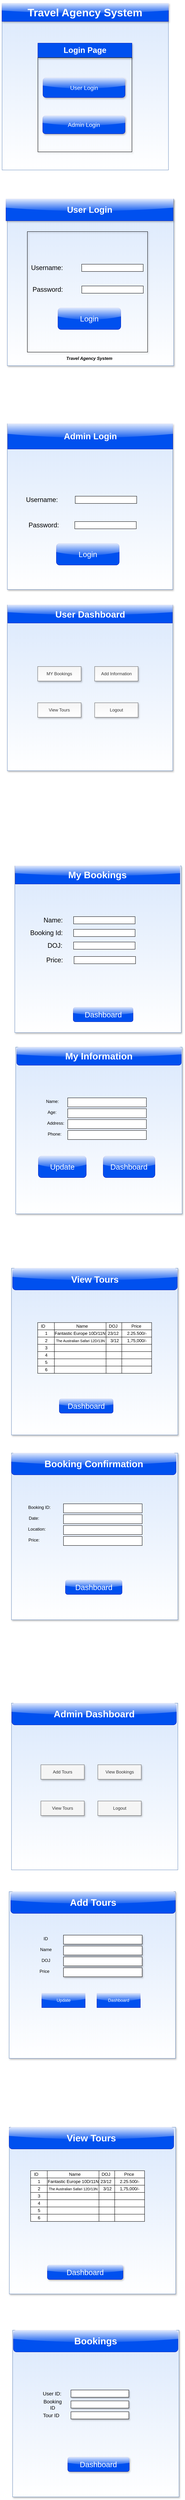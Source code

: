<mxfile version="13.7.9" type="device"><diagram id="83anAcAooPk_Enftlf9-" name="Page-1"><mxGraphModel dx="2703" dy="4184" grid="1" gridSize="10" guides="1" tooltips="1" connect="1" arrows="1" fold="1" page="1" pageScale="1" pageWidth="827" pageHeight="1169" math="0" shadow="0"><root><mxCell id="0"/><mxCell id="1" parent="0"/><mxCell id="VLQWrOCjuKQs-lpXMzXX-151" value="" style="whiteSpace=wrap;html=1;aspect=fixed;rounded=0;shadow=1;glass=0;sketch=0;fillColor=#f8cecc;strokeColor=#b85450;" vertex="1" parent="1"><mxGeometry x="244.5" y="-2110" width="262.24" height="262.24" as="geometry"/></mxCell><mxCell id="VLQWrOCjuKQs-lpXMzXX-1" value="" style="whiteSpace=wrap;html=1;aspect=fixed;shadow=0;sketch=0;fillColor=#dae8fc;strokeColor=#6c8ebf;gradientColor=#ffffff;" vertex="1" parent="1"><mxGeometry x="146.74" y="-2260" width="460" height="460" as="geometry"/></mxCell><mxCell id="VLQWrOCjuKQs-lpXMzXX-2" value="&lt;font size=&quot;1&quot;&gt;&lt;b style=&quot;font-size: 22px&quot;&gt;Login Page&lt;/b&gt;&lt;/font&gt;" style="text;html=1;align=center;verticalAlign=middle;whiteSpace=wrap;rounded=0;fillColor=#0050ef;strokeColor=#001DBC;fontColor=#ffffff;glass=0;shadow=1;" vertex="1" parent="1"><mxGeometry x="245.74" y="-2150" width="260" height="40" as="geometry"/></mxCell><mxCell id="VLQWrOCjuKQs-lpXMzXX-3" value="&lt;font style=&quot;font-size: 16px&quot;&gt;User Login&lt;/font&gt;" style="rounded=1;whiteSpace=wrap;html=1;perimeterSpacing=1;glass=1;shadow=1;fillColor=#0050ef;strokeColor=#001DBC;fontColor=#ffffff;" vertex="1" parent="1"><mxGeometry x="259.87" y="-2055" width="226.87" height="55" as="geometry"/></mxCell><mxCell id="VLQWrOCjuKQs-lpXMzXX-4" value="&lt;font style=&quot;font-size: 16px&quot;&gt;Admin Login&lt;/font&gt;" style="rounded=1;whiteSpace=wrap;html=1;glass=1;shadow=1;fillColor=#0050ef;strokeColor=#001DBC;fontColor=#ffffff;" vertex="1" parent="1"><mxGeometry x="259.24" y="-1950" width="227.5" height="50" as="geometry"/></mxCell><mxCell id="VLQWrOCjuKQs-lpXMzXX-5" value="" style="whiteSpace=wrap;html=1;aspect=fixed;fillColor=#dae8fc;strokeColor=#6c8ebf;gradientColor=#ffffff;shadow=1;glass=0;" vertex="1" parent="1"><mxGeometry x="161.25" y="-1720" width="460" height="460" as="geometry"/></mxCell><mxCell id="VLQWrOCjuKQs-lpXMzXX-6" value="&lt;font size=&quot;1&quot;&gt;&lt;b style=&quot;font-size: 24px&quot;&gt;User Login&lt;/b&gt;&lt;/font&gt;" style="text;html=1;align=center;verticalAlign=middle;whiteSpace=wrap;rounded=0;fillColor=#0050ef;strokeColor=#001DBC;fontColor=#ffffff;glass=1;shadow=1;" vertex="1" parent="1"><mxGeometry x="157.5" y="-1720" width="461.87" height="60" as="geometry"/></mxCell><mxCell id="VLQWrOCjuKQs-lpXMzXX-7" value="&lt;font style=&quot;font-size: 18px&quot;&gt;Username:&lt;/font&gt;" style="text;html=1;strokeColor=none;fillColor=none;align=center;verticalAlign=middle;whiteSpace=wrap;rounded=0;" vertex="1" parent="1"><mxGeometry x="250.62" y="-1540" width="40" height="20" as="geometry"/></mxCell><mxCell id="VLQWrOCjuKQs-lpXMzXX-8" value="&lt;font style=&quot;font-size: 18px&quot;&gt;Password:&lt;/font&gt;" style="text;html=1;strokeColor=none;fillColor=none;align=center;verticalAlign=middle;whiteSpace=wrap;rounded=0;" vertex="1" parent="1"><mxGeometry x="253.12" y="-1480" width="40" height="20" as="geometry"/></mxCell><mxCell id="VLQWrOCjuKQs-lpXMzXX-9" value="" style="rounded=0;whiteSpace=wrap;html=1;" vertex="1" parent="1"><mxGeometry x="367.13" y="-1480" width="170" height="20" as="geometry"/></mxCell><mxCell id="VLQWrOCjuKQs-lpXMzXX-10" value="&lt;h1&gt;&lt;span style=&quot;font-style: normal&quot;&gt;&lt;font style=&quot;font-size: 30px&quot;&gt;Travel Agency System&lt;/font&gt;&lt;/span&gt;&lt;/h1&gt;" style="text;html=1;align=center;verticalAlign=middle;whiteSpace=wrap;rounded=0;fontStyle=3;fillColor=#0050ef;strokeColor=#001DBC;shadow=1;glass=1;fontColor=#ffffff;" vertex="1" parent="1"><mxGeometry x="146.37" y="-2260" width="460.37" height="50" as="geometry"/></mxCell><mxCell id="VLQWrOCjuKQs-lpXMzXX-11" value="Travel Agency System" style="text;html=1;align=center;verticalAlign=middle;whiteSpace=wrap;rounded=0;fontStyle=3" vertex="1" parent="1"><mxGeometry x="258.12" y="-1290" width="260" height="20" as="geometry"/></mxCell><mxCell id="VLQWrOCjuKQs-lpXMzXX-12" value="&lt;span style=&quot;color: rgba(0 , 0 , 0 , 0) ; font-family: monospace ; font-size: 0px&quot;&gt;%3CmxGraphModel%3E%3Croot%3E%3CmxCell%20id%3D%220%22%2F%3E%3CmxCell%20id%3D%221%22%20parent%3D%220%22%2F%3E%3CmxCell%20id%3D%222%22%20value%3D%22%26lt%3Bh1%26gt%3B%26lt%3Bspan%20style%3D%26quot%3Bfont-style%3A%20normal%26quot%3B%26gt%3B%26lt%3Bfont%20style%3D%26quot%3Bfont-size%3A%2030px%26quot%3B%26gt%3BTravel%20Agency%20System%26lt%3B%2Ffont%26gt%3B%26lt%3B%2Fspan%26gt%3B%26lt%3B%2Fh1%26gt%3B%22%20style%3D%22text%3Bhtml%3D1%3Balign%3Dcenter%3BverticalAlign%3Dmiddle%3BwhiteSpace%3Dwrap%3Brounded%3D1%3BfontStyle%3D3%3BfillColor%3D%23f8cecc%3BstrokeColor%3D%23b85450%3Bshadow%3D1%3Bglass%3D1%3B%22%20vertex%3D%221%22%20parent%3D%221%22%3E%3CmxGeometry%20x%3D%22176.25%22%20y%3D%22-350%22%20width%3D%22440%22%20height%3D%2250%22%20as%3D%22geometry%22%2F%3E%3C%2FmxCell%3E%3C%2Froot%3E%3C%2FmxGraphModel%3E&lt;/span&gt;&lt;span style=&quot;color: rgba(0 , 0 , 0 , 0) ; font-family: monospace ; font-size: 0px&quot;&gt;%3CmxGraphModel%3E%3Croot%3E%3CmxCell%20id%3D%220%22%2F%3E%3CmxCell%20id%3D%221%22%20parent%3D%220%22%2F%3E%3CmxCell%20id%3D%222%22%20value%3D%22%26lt%3Bh1%26gt%3B%26lt%3Bspan%20style%3D%26quot%3Bfont-style%3A%20normal%26quot%3B%26gt%3B%26lt%3Bfont%20style%3D%26quot%3Bfont-size%3A%2030px%26quot%3B%26gt%3BTravel%20Agency%20System%26lt%3B%2Ffont%26gt%3B%26lt%3B%2Fspan%26gt%3B%26lt%3B%2Fh1%26gt%3B%22%20style%3D%22text%3Bhtml%3D1%3Balign%3Dcenter%3BverticalAlign%3Dmiddle%3BwhiteSpace%3Dwrap%3Brounded%3D1%3BfontStyle%3D3%3BfillColor%3D%23f8cecc%3BstrokeColor%3D%23b85450%3Bshadow%3D1%3Bglass%3D1%3B%22%20vertex%3D%221%22%20parent%3D%221%22%3E%3CmxGeometry%20x%3D%22176.25%22%20y%3D%22-350%22%20width%3D%22440%22%20height%3D%2250%22%20as%3D%22geometry%22%2F%3E%3C%2FmxCell%3E%3C%2Froot%3E%3C%2FmxGraphModel%3E&lt;/span&gt;" style="whiteSpace=wrap;html=1;aspect=fixed;fillColor=#dae8fc;strokeColor=#6c8ebf;fontStyle=0;gradientColor=#ffffff;shadow=1;" vertex="1" parent="1"><mxGeometry x="161.25" y="-1100" width="457.5" height="457.5" as="geometry"/></mxCell><mxCell id="VLQWrOCjuKQs-lpXMzXX-13" value="&lt;font size=&quot;1&quot;&gt;&lt;b style=&quot;font-size: 24px&quot;&gt;Admin Login&lt;/b&gt;&lt;/font&gt;" style="text;html=1;align=center;verticalAlign=middle;whiteSpace=wrap;rounded=0;fillColor=#0050ef;strokeColor=#001DBC;fontColor=#ffffff;shadow=0;glass=1;" vertex="1" parent="1"><mxGeometry x="162.5" y="-1100" width="456.25" height="70" as="geometry"/></mxCell><mxCell id="VLQWrOCjuKQs-lpXMzXX-14" value="&lt;font style=&quot;font-size: 18px&quot;&gt;Username:&lt;/font&gt;" style="text;html=1;strokeColor=none;fillColor=none;align=center;verticalAlign=middle;whiteSpace=wrap;rounded=0;" vertex="1" parent="1"><mxGeometry x="236.5" y="-900" width="40" height="20" as="geometry"/></mxCell><mxCell id="VLQWrOCjuKQs-lpXMzXX-15" value="" style="rounded=0;whiteSpace=wrap;html=1;" vertex="1" parent="1"><mxGeometry x="349" y="-900" width="170" height="20" as="geometry"/></mxCell><mxCell id="VLQWrOCjuKQs-lpXMzXX-16" value="&lt;font style=&quot;font-size: 18px&quot;&gt;Password:&lt;/font&gt;" style="text;html=1;strokeColor=none;fillColor=none;align=center;verticalAlign=middle;whiteSpace=wrap;rounded=0;" vertex="1" parent="1"><mxGeometry x="241.5" y="-830" width="40" height="20" as="geometry"/></mxCell><mxCell id="VLQWrOCjuKQs-lpXMzXX-17" value="" style="rounded=0;whiteSpace=wrap;html=1;" vertex="1" parent="1"><mxGeometry x="347.75" y="-830" width="170" height="20" as="geometry"/></mxCell><mxCell id="VLQWrOCjuKQs-lpXMzXX-18" value="" style="whiteSpace=wrap;html=1;aspect=fixed;fillColor=#dae8fc;strokeColor=#6c8ebf;gradientColor=#ffffff;shadow=1;" vertex="1" parent="1"><mxGeometry x="161.25" y="-600" width="457.5" height="457.5" as="geometry"/></mxCell><mxCell id="VLQWrOCjuKQs-lpXMzXX-19" value="Add Information" style="rounded=0;whiteSpace=wrap;html=1;fillColor=#f5f5f5;strokeColor=#666666;fontColor=#333333;gradientColor=#ffffff;shadow=1;" vertex="1" parent="1"><mxGeometry x="402.75" y="-430" width="120" height="40" as="geometry"/></mxCell><mxCell id="VLQWrOCjuKQs-lpXMzXX-20" value="MY Bookings" style="rounded=0;whiteSpace=wrap;html=1;fillColor=#f5f5f5;strokeColor=#666666;fontColor=#333333;gradientColor=#ffffff;shadow=1;" vertex="1" parent="1"><mxGeometry x="245.25" y="-430" width="120" height="40" as="geometry"/></mxCell><mxCell id="VLQWrOCjuKQs-lpXMzXX-21" value="View Tours" style="rounded=0;whiteSpace=wrap;html=1;fillColor=#f5f5f5;strokeColor=#666666;fontColor=#333333;gradientColor=#ffffff;shadow=1;" vertex="1" parent="1"><mxGeometry x="245.25" y="-330" width="120" height="40" as="geometry"/></mxCell><mxCell id="VLQWrOCjuKQs-lpXMzXX-22" value="Logout" style="rounded=0;whiteSpace=wrap;html=1;fillColor=#f5f5f5;strokeColor=#666666;fontColor=#333333;gradientColor=#ffffff;shadow=1;" vertex="1" parent="1"><mxGeometry x="402.75" y="-330" width="120" height="40" as="geometry"/></mxCell><mxCell id="VLQWrOCjuKQs-lpXMzXX-23" value="" style="whiteSpace=wrap;html=1;aspect=fixed;fillColor=#dae8fc;strokeColor=#6c8ebf;gradientColor=#ffffff;shadow=1;" vertex="1" parent="1"><mxGeometry x="182" y="120" width="460" height="460" as="geometry"/></mxCell><mxCell id="VLQWrOCjuKQs-lpXMzXX-24" value="" style="whiteSpace=wrap;html=1;aspect=fixed;fillColor=#dae8fc;strokeColor=#6c8ebf;gradientColor=#ffffff;shadow=1;" vertex="1" parent="1"><mxGeometry x="184.5" y="620" width="460" height="460" as="geometry"/></mxCell><mxCell id="VLQWrOCjuKQs-lpXMzXX-25" value="Name:" style="text;html=1;strokeColor=none;fillColor=none;align=center;verticalAlign=middle;whiteSpace=wrap;rounded=0;" vertex="1" parent="1"><mxGeometry x="250.75" y="760" width="70" height="20" as="geometry"/></mxCell><mxCell id="VLQWrOCjuKQs-lpXMzXX-26" value="Address:" style="text;html=1;strokeColor=none;fillColor=none;align=center;verticalAlign=middle;whiteSpace=wrap;rounded=0;" vertex="1" parent="1"><mxGeometry x="274.5" y="820" width="40" height="20" as="geometry"/></mxCell><mxCell id="VLQWrOCjuKQs-lpXMzXX-27" value="Age:" style="text;html=1;strokeColor=none;fillColor=none;align=center;verticalAlign=middle;whiteSpace=wrap;rounded=0;" vertex="1" parent="1"><mxGeometry x="264.5" y="790" width="40" height="20" as="geometry"/></mxCell><mxCell id="VLQWrOCjuKQs-lpXMzXX-28" value="Phone:" style="text;html=1;strokeColor=none;fillColor=none;align=center;verticalAlign=middle;whiteSpace=wrap;rounded=0;" vertex="1" parent="1"><mxGeometry x="247" y="850" width="90" height="20" as="geometry"/></mxCell><mxCell id="VLQWrOCjuKQs-lpXMzXX-29" value="" style="whiteSpace=wrap;html=1;aspect=fixed;fillColor=#dae8fc;strokeColor=#6c8ebf;gradientColor=#ffffff;shadow=1;" vertex="1" parent="1"><mxGeometry x="172.76" y="1230" width="460" height="460" as="geometry"/></mxCell><mxCell id="VLQWrOCjuKQs-lpXMzXX-30" value="" style="shape=process;whiteSpace=wrap;html=1;backgroundOutline=1;size=0.194;" vertex="1" parent="1"><mxGeometry x="245.26" y="1380" width="235" height="20" as="geometry"/></mxCell><mxCell id="VLQWrOCjuKQs-lpXMzXX-31" value="ID" style="text;html=1;strokeColor=none;fillColor=none;align=center;verticalAlign=middle;whiteSpace=wrap;rounded=0;" vertex="1" parent="1"><mxGeometry x="240.26" y="1380" width="40" height="20" as="geometry"/></mxCell><mxCell id="VLQWrOCjuKQs-lpXMzXX-32" value="DOJ" style="text;html=1;strokeColor=none;fillColor=none;align=center;verticalAlign=middle;whiteSpace=wrap;rounded=0;" vertex="1" parent="1"><mxGeometry x="419.01" y="1380" width="70" height="20" as="geometry"/></mxCell><mxCell id="VLQWrOCjuKQs-lpXMzXX-33" value="Name" style="text;html=1;strokeColor=none;fillColor=none;align=center;verticalAlign=middle;whiteSpace=wrap;rounded=0;" vertex="1" parent="1"><mxGeometry x="347.76" y="1380" width="40" height="20" as="geometry"/></mxCell><mxCell id="VLQWrOCjuKQs-lpXMzXX-34" value="" style="rounded=0;whiteSpace=wrap;html=1;" vertex="1" parent="1"><mxGeometry x="477.76" y="1380" width="82.5" height="20" as="geometry"/></mxCell><mxCell id="VLQWrOCjuKQs-lpXMzXX-35" value="Price" style="text;html=1;strokeColor=none;fillColor=none;align=center;verticalAlign=middle;whiteSpace=wrap;rounded=0;" vertex="1" parent="1"><mxGeometry x="497.76" y="1380" width="40" height="20" as="geometry"/></mxCell><mxCell id="VLQWrOCjuKQs-lpXMzXX-36" value="" style="shape=process;whiteSpace=wrap;html=1;backgroundOutline=1;size=0.194;" vertex="1" parent="1"><mxGeometry x="245.26" y="1400" width="235" height="20" as="geometry"/></mxCell><mxCell id="VLQWrOCjuKQs-lpXMzXX-37" value="2.25.500/-" style="rounded=0;whiteSpace=wrap;html=1;" vertex="1" parent="1"><mxGeometry x="477.76" y="1400" width="82.5" height="20" as="geometry"/></mxCell><mxCell id="VLQWrOCjuKQs-lpXMzXX-38" value="" style="shape=process;whiteSpace=wrap;html=1;backgroundOutline=1;size=0.194;" vertex="1" parent="1"><mxGeometry x="245.26" y="1420" width="235" height="20" as="geometry"/></mxCell><mxCell id="VLQWrOCjuKQs-lpXMzXX-39" value="" style="shape=process;whiteSpace=wrap;html=1;backgroundOutline=1;size=0.194;" vertex="1" parent="1"><mxGeometry x="245.26" y="1440" width="235" height="20" as="geometry"/></mxCell><mxCell id="VLQWrOCjuKQs-lpXMzXX-40" value="" style="shape=process;whiteSpace=wrap;html=1;backgroundOutline=1;size=0.194;" vertex="1" parent="1"><mxGeometry x="245.26" y="1460" width="235" height="20" as="geometry"/></mxCell><mxCell id="VLQWrOCjuKQs-lpXMzXX-41" value="" style="shape=process;whiteSpace=wrap;html=1;backgroundOutline=1;size=0.194;" vertex="1" parent="1"><mxGeometry x="245.26" y="1480" width="235" height="20" as="geometry"/></mxCell><mxCell id="VLQWrOCjuKQs-lpXMzXX-42" value="" style="shape=process;whiteSpace=wrap;html=1;backgroundOutline=1;size=0.194;" vertex="1" parent="1"><mxGeometry x="245.26" y="1500" width="235" height="20" as="geometry"/></mxCell><mxCell id="VLQWrOCjuKQs-lpXMzXX-43" value="" style="rounded=0;whiteSpace=wrap;html=1;" vertex="1" parent="1"><mxGeometry x="477.76" y="1440" width="82.5" height="20" as="geometry"/></mxCell><mxCell id="VLQWrOCjuKQs-lpXMzXX-44" value="" style="rounded=0;whiteSpace=wrap;html=1;" vertex="1" parent="1"><mxGeometry x="477.76" y="1460" width="82.5" height="20" as="geometry"/></mxCell><mxCell id="VLQWrOCjuKQs-lpXMzXX-45" value="" style="rounded=0;whiteSpace=wrap;html=1;" vertex="1" parent="1"><mxGeometry x="477.76" y="1480" width="82.5" height="20" as="geometry"/></mxCell><mxCell id="VLQWrOCjuKQs-lpXMzXX-46" value="" style="rounded=0;whiteSpace=wrap;html=1;" vertex="1" parent="1"><mxGeometry x="477.76" y="1500" width="82.5" height="20" as="geometry"/></mxCell><mxCell id="VLQWrOCjuKQs-lpXMzXX-47" value="1,75,000/-" style="rounded=0;whiteSpace=wrap;html=1;" vertex="1" parent="1"><mxGeometry x="477.76" y="1420" width="82.5" height="20" as="geometry"/></mxCell><mxCell id="VLQWrOCjuKQs-lpXMzXX-48" value="1" style="text;html=1;strokeColor=none;fillColor=none;align=center;verticalAlign=middle;whiteSpace=wrap;rounded=0;" vertex="1" parent="1"><mxGeometry x="249.01" y="1400" width="40" height="20" as="geometry"/></mxCell><mxCell id="VLQWrOCjuKQs-lpXMzXX-49" value="2" style="text;html=1;strokeColor=none;fillColor=none;align=center;verticalAlign=middle;whiteSpace=wrap;rounded=0;" vertex="1" parent="1"><mxGeometry x="249.01" y="1420" width="40" height="20" as="geometry"/></mxCell><mxCell id="VLQWrOCjuKQs-lpXMzXX-50" value="6" style="text;html=1;strokeColor=none;fillColor=none;align=center;verticalAlign=middle;whiteSpace=wrap;rounded=0;" vertex="1" parent="1"><mxGeometry x="249.01" y="1500" width="40" height="20" as="geometry"/></mxCell><mxCell id="VLQWrOCjuKQs-lpXMzXX-51" value="5" style="text;html=1;strokeColor=none;fillColor=none;align=center;verticalAlign=middle;whiteSpace=wrap;rounded=0;" vertex="1" parent="1"><mxGeometry x="249.01" y="1480" width="40" height="20" as="geometry"/></mxCell><mxCell id="VLQWrOCjuKQs-lpXMzXX-52" value="4" style="text;html=1;strokeColor=none;fillColor=none;align=center;verticalAlign=middle;whiteSpace=wrap;rounded=0;" vertex="1" parent="1"><mxGeometry x="249.01" y="1460" width="40" height="20" as="geometry"/></mxCell><mxCell id="VLQWrOCjuKQs-lpXMzXX-53" value="3" style="text;html=1;strokeColor=none;fillColor=none;align=center;verticalAlign=middle;whiteSpace=wrap;rounded=0;" vertex="1" parent="1"><mxGeometry x="249.01" y="1440" width="40" height="20" as="geometry"/></mxCell><mxCell id="VLQWrOCjuKQs-lpXMzXX-54" value="Fantastic Europe 10D/11N" style="text;html=1;strokeColor=none;fillColor=none;align=center;verticalAlign=middle;whiteSpace=wrap;rounded=0;" vertex="1" parent="1"><mxGeometry x="287.14" y="1400" width="151.25" height="20" as="geometry"/></mxCell><mxCell id="VLQWrOCjuKQs-lpXMzXX-55" value="&lt;font style=&quot;font-size: 10px&quot;&gt;The Australian Safari 12D/13N&lt;/font&gt;" style="text;html=1;strokeColor=none;fillColor=none;align=center;verticalAlign=middle;whiteSpace=wrap;rounded=0;" vertex="1" parent="1"><mxGeometry x="276.51" y="1420" width="172.5" height="20" as="geometry"/></mxCell><mxCell id="VLQWrOCjuKQs-lpXMzXX-56" value="23/12" style="text;html=1;strokeColor=none;fillColor=none;align=center;verticalAlign=middle;whiteSpace=wrap;rounded=0;" vertex="1" parent="1"><mxGeometry x="434.01" y="1400" width="40" height="20" as="geometry"/></mxCell><mxCell id="VLQWrOCjuKQs-lpXMzXX-57" value="3/12" style="text;html=1;strokeColor=none;fillColor=none;align=center;verticalAlign=middle;whiteSpace=wrap;rounded=0;" vertex="1" parent="1"><mxGeometry x="437.76" y="1420" width="40" height="20" as="geometry"/></mxCell><mxCell id="VLQWrOCjuKQs-lpXMzXX-58" value="" style="whiteSpace=wrap;html=1;aspect=fixed;fillColor=#dae8fc;strokeColor=#6c8ebf;gradientColor=#ffffff;shadow=1;" vertex="1" parent="1"><mxGeometry x="172.76" y="1740" width="460" height="460" as="geometry"/></mxCell><mxCell id="VLQWrOCjuKQs-lpXMzXX-59" value="Booking ID:" style="text;html=1;strokeColor=none;fillColor=none;align=center;verticalAlign=middle;whiteSpace=wrap;rounded=0;" vertex="1" parent="1"><mxGeometry x="214.64" y="1880" width="70" height="20" as="geometry"/></mxCell><mxCell id="VLQWrOCjuKQs-lpXMzXX-60" value="Location:" style="text;html=1;strokeColor=none;fillColor=none;align=center;verticalAlign=middle;whiteSpace=wrap;rounded=0;" vertex="1" parent="1"><mxGeometry x="223.39" y="1940" width="40" height="20" as="geometry"/></mxCell><mxCell id="VLQWrOCjuKQs-lpXMzXX-61" value="Date:" style="text;html=1;strokeColor=none;fillColor=none;align=center;verticalAlign=middle;whiteSpace=wrap;rounded=0;" vertex="1" parent="1"><mxGeometry x="214.64" y="1910" width="40" height="20" as="geometry"/></mxCell><mxCell id="VLQWrOCjuKQs-lpXMzXX-62" value="Price:" style="text;html=1;strokeColor=none;fillColor=none;align=center;verticalAlign=middle;whiteSpace=wrap;rounded=0;" vertex="1" parent="1"><mxGeometry x="214.64" y="1970" width="40" height="20" as="geometry"/></mxCell><mxCell id="VLQWrOCjuKQs-lpXMzXX-63" value="" style="whiteSpace=wrap;html=1;aspect=fixed;fillColor=#dae8fc;strokeColor=#6c8ebf;gradientColor=#ffffff;" vertex="1" parent="1"><mxGeometry x="172.76" y="2430" width="460" height="460" as="geometry"/></mxCell><mxCell id="VLQWrOCjuKQs-lpXMzXX-64" value="View Bookings" style="rounded=0;whiteSpace=wrap;html=1;fillColor=#f5f5f5;strokeColor=#666666;fontColor=#333333;shadow=1;" vertex="1" parent="1"><mxGeometry x="411.51" y="2600" width="120" height="40" as="geometry"/></mxCell><mxCell id="VLQWrOCjuKQs-lpXMzXX-65" value="Add Tours" style="rounded=0;whiteSpace=wrap;html=1;fillColor=#f5f5f5;strokeColor=#666666;fontColor=#333333;shadow=1;" vertex="1" parent="1"><mxGeometry x="254.01" y="2600" width="120" height="40" as="geometry"/></mxCell><mxCell id="VLQWrOCjuKQs-lpXMzXX-66" value="View Tours" style="rounded=0;whiteSpace=wrap;html=1;fillColor=#f5f5f5;strokeColor=#666666;fontColor=#333333;shadow=1;" vertex="1" parent="1"><mxGeometry x="254.01" y="2700" width="120" height="40" as="geometry"/></mxCell><mxCell id="VLQWrOCjuKQs-lpXMzXX-67" value="Logout" style="rounded=0;whiteSpace=wrap;html=1;fillColor=#f5f5f5;strokeColor=#666666;fontColor=#333333;shadow=1;" vertex="1" parent="1"><mxGeometry x="411.51" y="2700" width="120" height="40" as="geometry"/></mxCell><mxCell id="VLQWrOCjuKQs-lpXMzXX-68" value="" style="rounded=0;whiteSpace=wrap;html=1;fillColor=#FFFFFF;" vertex="1" parent="1"><mxGeometry x="328.25" y="760" width="217.5" height="25" as="geometry"/></mxCell><mxCell id="VLQWrOCjuKQs-lpXMzXX-69" value="" style="rounded=0;whiteSpace=wrap;html=1;fillColor=#FFFFFF;" vertex="1" parent="1"><mxGeometry x="328.25" y="790" width="217.5" height="25" as="geometry"/></mxCell><mxCell id="VLQWrOCjuKQs-lpXMzXX-70" value="" style="rounded=0;whiteSpace=wrap;html=1;fillColor=#FFFFFF;" vertex="1" parent="1"><mxGeometry x="328.25" y="820" width="217.5" height="25" as="geometry"/></mxCell><mxCell id="VLQWrOCjuKQs-lpXMzXX-71" value="" style="rounded=0;whiteSpace=wrap;html=1;fillColor=#FFFFFF;" vertex="1" parent="1"><mxGeometry x="328.25" y="850" width="217.5" height="25" as="geometry"/></mxCell><mxCell id="VLQWrOCjuKQs-lpXMzXX-72" value="" style="whiteSpace=wrap;html=1;aspect=fixed;fillColor=#dae8fc;strokeColor=#6c8ebf;gradientColor=#ffffff;shadow=1;" vertex="1" parent="1"><mxGeometry x="166.25" y="2950" width="460" height="460" as="geometry"/></mxCell><mxCell id="VLQWrOCjuKQs-lpXMzXX-73" value="Dashboard" style="rounded=0;whiteSpace=wrap;html=1;fillColor=#0050ef;strokeColor=#001DBC;fontColor=#ffffff;gradientDirection=north;glass=1;" vertex="1" parent="1"><mxGeometry x="409" y="3230" width="120" height="40" as="geometry"/></mxCell><mxCell id="VLQWrOCjuKQs-lpXMzXX-74" value="ID" style="text;html=1;strokeColor=none;fillColor=none;align=center;verticalAlign=middle;whiteSpace=wrap;rounded=0;" vertex="1" parent="1"><mxGeometry x="243.38" y="3070" width="48.75" height="20" as="geometry"/></mxCell><mxCell id="VLQWrOCjuKQs-lpXMzXX-75" value="DOJ" style="text;html=1;strokeColor=none;fillColor=none;align=center;verticalAlign=middle;whiteSpace=wrap;rounded=0;" vertex="1" parent="1"><mxGeometry x="247.75" y="3130" width="40" height="20" as="geometry"/></mxCell><mxCell id="VLQWrOCjuKQs-lpXMzXX-76" value="Name" style="text;html=1;strokeColor=none;fillColor=none;align=center;verticalAlign=middle;whiteSpace=wrap;rounded=0;" vertex="1" parent="1"><mxGeometry x="247.75" y="3100" width="40" height="20" as="geometry"/></mxCell><mxCell id="VLQWrOCjuKQs-lpXMzXX-77" value="Price" style="text;html=1;strokeColor=none;fillColor=none;align=center;verticalAlign=middle;whiteSpace=wrap;rounded=0;" vertex="1" parent="1"><mxGeometry x="219" y="3160" width="90" height="20" as="geometry"/></mxCell><mxCell id="VLQWrOCjuKQs-lpXMzXX-78" value="" style="rounded=0;whiteSpace=wrap;html=1;fillColor=#FFFFFF;shadow=1;" vertex="1" parent="1"><mxGeometry x="316.5" y="3070" width="217.5" height="25" as="geometry"/></mxCell><mxCell id="VLQWrOCjuKQs-lpXMzXX-79" value="" style="rounded=0;whiteSpace=wrap;html=1;fillColor=#FFFFFF;shadow=1;" vertex="1" parent="1"><mxGeometry x="316.5" y="3100" width="217.5" height="25" as="geometry"/></mxCell><mxCell id="VLQWrOCjuKQs-lpXMzXX-80" value="" style="rounded=0;whiteSpace=wrap;html=1;fillColor=#FFFFFF;shadow=1;" vertex="1" parent="1"><mxGeometry x="316.5" y="3130" width="217.5" height="25" as="geometry"/></mxCell><mxCell id="VLQWrOCjuKQs-lpXMzXX-81" value="" style="rounded=0;whiteSpace=wrap;html=1;fillColor=#FFFFFF;shadow=1;" vertex="1" parent="1"><mxGeometry x="316.5" y="3160" width="217.5" height="25" as="geometry"/></mxCell><mxCell id="VLQWrOCjuKQs-lpXMzXX-82" value="Update" style="rounded=0;whiteSpace=wrap;html=1;fillColor=#0050ef;strokeColor=#001DBC;fontColor=#ffffff;gradientDirection=north;glass=1;" vertex="1" parent="1"><mxGeometry x="256.5" y="3230" width="120" height="40" as="geometry"/></mxCell><mxCell id="VLQWrOCjuKQs-lpXMzXX-83" value="" style="whiteSpace=wrap;html=1;aspect=fixed;fillColor=#dae8fc;strokeColor=#6c8ebf;gradientColor=#ffffff;shadow=1;" vertex="1" parent="1"><mxGeometry x="166.81" y="3600" width="460" height="460" as="geometry"/></mxCell><mxCell id="VLQWrOCjuKQs-lpXMzXX-84" value="" style="shape=process;whiteSpace=wrap;html=1;backgroundOutline=1;size=0.194;" vertex="1" parent="1"><mxGeometry x="225.67" y="3720" width="235" height="20" as="geometry"/></mxCell><mxCell id="VLQWrOCjuKQs-lpXMzXX-85" value="ID" style="text;html=1;strokeColor=none;fillColor=none;align=center;verticalAlign=middle;whiteSpace=wrap;rounded=0;" vertex="1" parent="1"><mxGeometry x="220.67" y="3720" width="40" height="20" as="geometry"/></mxCell><mxCell id="VLQWrOCjuKQs-lpXMzXX-86" value="DOJ" style="text;html=1;strokeColor=none;fillColor=none;align=center;verticalAlign=middle;whiteSpace=wrap;rounded=0;" vertex="1" parent="1"><mxGeometry x="399.42" y="3720" width="70" height="20" as="geometry"/></mxCell><mxCell id="VLQWrOCjuKQs-lpXMzXX-87" value="Name" style="text;html=1;strokeColor=none;fillColor=none;align=center;verticalAlign=middle;whiteSpace=wrap;rounded=0;" vertex="1" parent="1"><mxGeometry x="328.17" y="3720" width="40" height="20" as="geometry"/></mxCell><mxCell id="VLQWrOCjuKQs-lpXMzXX-88" value="" style="rounded=0;whiteSpace=wrap;html=1;" vertex="1" parent="1"><mxGeometry x="458.17" y="3720" width="82.5" height="20" as="geometry"/></mxCell><mxCell id="VLQWrOCjuKQs-lpXMzXX-89" value="Price" style="text;html=1;strokeColor=none;fillColor=none;align=center;verticalAlign=middle;whiteSpace=wrap;rounded=0;" vertex="1" parent="1"><mxGeometry x="478.17" y="3720" width="40" height="20" as="geometry"/></mxCell><mxCell id="VLQWrOCjuKQs-lpXMzXX-90" value="" style="shape=process;whiteSpace=wrap;html=1;backgroundOutline=1;size=0.194;" vertex="1" parent="1"><mxGeometry x="225.67" y="3740" width="235" height="20" as="geometry"/></mxCell><mxCell id="VLQWrOCjuKQs-lpXMzXX-91" value="2.25.500/-" style="rounded=0;whiteSpace=wrap;html=1;" vertex="1" parent="1"><mxGeometry x="458.17" y="3740" width="82.5" height="20" as="geometry"/></mxCell><mxCell id="VLQWrOCjuKQs-lpXMzXX-92" value="" style="shape=process;whiteSpace=wrap;html=1;backgroundOutline=1;size=0.194;" vertex="1" parent="1"><mxGeometry x="225.67" y="3760" width="235" height="20" as="geometry"/></mxCell><mxCell id="VLQWrOCjuKQs-lpXMzXX-93" value="" style="shape=process;whiteSpace=wrap;html=1;backgroundOutline=1;size=0.194;" vertex="1" parent="1"><mxGeometry x="225.67" y="3780" width="235" height="20" as="geometry"/></mxCell><mxCell id="VLQWrOCjuKQs-lpXMzXX-94" value="" style="shape=process;whiteSpace=wrap;html=1;backgroundOutline=1;size=0.194;" vertex="1" parent="1"><mxGeometry x="225.67" y="3800" width="235" height="20" as="geometry"/></mxCell><mxCell id="VLQWrOCjuKQs-lpXMzXX-95" value="" style="shape=process;whiteSpace=wrap;html=1;backgroundOutline=1;size=0.194;" vertex="1" parent="1"><mxGeometry x="225.67" y="3820" width="235" height="20" as="geometry"/></mxCell><mxCell id="VLQWrOCjuKQs-lpXMzXX-96" value="" style="shape=process;whiteSpace=wrap;html=1;backgroundOutline=1;size=0.194;" vertex="1" parent="1"><mxGeometry x="225.67" y="3840" width="235" height="20" as="geometry"/></mxCell><mxCell id="VLQWrOCjuKQs-lpXMzXX-97" value="" style="rounded=0;whiteSpace=wrap;html=1;" vertex="1" parent="1"><mxGeometry x="458.17" y="3780" width="82.5" height="20" as="geometry"/></mxCell><mxCell id="VLQWrOCjuKQs-lpXMzXX-98" value="" style="rounded=0;whiteSpace=wrap;html=1;" vertex="1" parent="1"><mxGeometry x="458.17" y="3800" width="82.5" height="20" as="geometry"/></mxCell><mxCell id="VLQWrOCjuKQs-lpXMzXX-99" value="" style="rounded=0;whiteSpace=wrap;html=1;" vertex="1" parent="1"><mxGeometry x="458.17" y="3820" width="82.5" height="20" as="geometry"/></mxCell><mxCell id="VLQWrOCjuKQs-lpXMzXX-100" value="" style="rounded=0;whiteSpace=wrap;html=1;" vertex="1" parent="1"><mxGeometry x="458.17" y="3840" width="82.5" height="20" as="geometry"/></mxCell><mxCell id="VLQWrOCjuKQs-lpXMzXX-101" value="1,75,000/-" style="rounded=0;whiteSpace=wrap;html=1;" vertex="1" parent="1"><mxGeometry x="458.17" y="3760" width="82.5" height="20" as="geometry"/></mxCell><mxCell id="VLQWrOCjuKQs-lpXMzXX-102" value="1" style="text;html=1;strokeColor=none;fillColor=none;align=center;verticalAlign=middle;whiteSpace=wrap;rounded=0;" vertex="1" parent="1"><mxGeometry x="229.42" y="3740" width="40" height="20" as="geometry"/></mxCell><mxCell id="VLQWrOCjuKQs-lpXMzXX-103" value="2" style="text;html=1;strokeColor=none;fillColor=none;align=center;verticalAlign=middle;whiteSpace=wrap;rounded=0;" vertex="1" parent="1"><mxGeometry x="229.42" y="3760" width="40" height="20" as="geometry"/></mxCell><mxCell id="VLQWrOCjuKQs-lpXMzXX-104" value="6" style="text;html=1;strokeColor=none;fillColor=none;align=center;verticalAlign=middle;whiteSpace=wrap;rounded=0;" vertex="1" parent="1"><mxGeometry x="229.42" y="3840" width="40" height="20" as="geometry"/></mxCell><mxCell id="VLQWrOCjuKQs-lpXMzXX-105" value="5" style="text;html=1;strokeColor=none;fillColor=none;align=center;verticalAlign=middle;whiteSpace=wrap;rounded=0;" vertex="1" parent="1"><mxGeometry x="229.42" y="3820" width="40" height="20" as="geometry"/></mxCell><mxCell id="VLQWrOCjuKQs-lpXMzXX-106" value="4" style="text;html=1;strokeColor=none;fillColor=none;align=center;verticalAlign=middle;whiteSpace=wrap;rounded=0;" vertex="1" parent="1"><mxGeometry x="229.42" y="3800" width="40" height="20" as="geometry"/></mxCell><mxCell id="VLQWrOCjuKQs-lpXMzXX-107" value="3" style="text;html=1;strokeColor=none;fillColor=none;align=center;verticalAlign=middle;whiteSpace=wrap;rounded=0;" vertex="1" parent="1"><mxGeometry x="229.42" y="3780" width="40" height="20" as="geometry"/></mxCell><mxCell id="VLQWrOCjuKQs-lpXMzXX-108" value="Fantastic Europe 10D/11N" style="text;html=1;strokeColor=none;fillColor=none;align=center;verticalAlign=middle;whiteSpace=wrap;rounded=0;" vertex="1" parent="1"><mxGeometry x="267.55" y="3740" width="151.25" height="20" as="geometry"/></mxCell><mxCell id="VLQWrOCjuKQs-lpXMzXX-109" value="&lt;font style=&quot;font-size: 10px&quot;&gt;The Australian Safari 12D/13N&lt;/font&gt;" style="text;html=1;strokeColor=none;fillColor=none;align=center;verticalAlign=middle;whiteSpace=wrap;rounded=0;" vertex="1" parent="1"><mxGeometry x="256.92" y="3760" width="172.5" height="20" as="geometry"/></mxCell><mxCell id="VLQWrOCjuKQs-lpXMzXX-110" value="23/12" style="text;html=1;strokeColor=none;fillColor=none;align=center;verticalAlign=middle;whiteSpace=wrap;rounded=0;" vertex="1" parent="1"><mxGeometry x="414.42" y="3740" width="40" height="20" as="geometry"/></mxCell><mxCell id="VLQWrOCjuKQs-lpXMzXX-111" value="3/12" style="text;html=1;strokeColor=none;fillColor=none;align=center;verticalAlign=middle;whiteSpace=wrap;rounded=0;" vertex="1" parent="1"><mxGeometry x="418.17" y="3760" width="40" height="20" as="geometry"/></mxCell><mxCell id="VLQWrOCjuKQs-lpXMzXX-112" value="" style="whiteSpace=wrap;html=1;aspect=fixed;fillColor=#dae8fc;strokeColor=#6c8ebf;gradientColor=#ffffff;shadow=1;" vertex="1" parent="1"><mxGeometry x="175.94" y="4160" width="460" height="460" as="geometry"/></mxCell><mxCell id="VLQWrOCjuKQs-lpXMzXX-113" value="User ID:" style="text;html=1;strokeColor=none;fillColor=none;align=center;verticalAlign=middle;whiteSpace=wrap;rounded=0;fontSize=14;" vertex="1" parent="1"><mxGeometry x="249.68" y="4325" width="70" height="20" as="geometry"/></mxCell><mxCell id="VLQWrOCjuKQs-lpXMzXX-114" value="Tour ID" style="text;html=1;strokeColor=none;fillColor=none;align=center;verticalAlign=middle;whiteSpace=wrap;rounded=0;fontSize=14;" vertex="1" parent="1"><mxGeometry x="255.93" y="4385" width="52.5" height="20" as="geometry"/></mxCell><mxCell id="VLQWrOCjuKQs-lpXMzXX-115" value="Booking ID" style="text;html=1;strokeColor=none;fillColor=none;align=center;verticalAlign=middle;whiteSpace=wrap;rounded=0;fontSize=14;" vertex="1" parent="1"><mxGeometry x="255.93" y="4355" width="61.25" height="20" as="geometry"/></mxCell><mxCell id="VLQWrOCjuKQs-lpXMzXX-116" value="" style="rounded=0;whiteSpace=wrap;html=1;fillColor=#FFFFFF;shadow=1;" vertex="1" parent="1"><mxGeometry x="337.18" y="4325" width="160" height="20" as="geometry"/></mxCell><mxCell id="VLQWrOCjuKQs-lpXMzXX-117" value="" style="rounded=0;whiteSpace=wrap;html=1;fillColor=#FFFFFF;shadow=1;" vertex="1" parent="1"><mxGeometry x="337.18" y="4385" width="160" height="20" as="geometry"/></mxCell><mxCell id="VLQWrOCjuKQs-lpXMzXX-118" value="" style="rounded=0;whiteSpace=wrap;html=1;fillColor=#FFFFFF;shadow=1;" vertex="1" parent="1"><mxGeometry x="337.18" y="4355" width="160" height="20" as="geometry"/></mxCell><mxCell id="VLQWrOCjuKQs-lpXMzXX-119" value="" style="rounded=0;whiteSpace=wrap;html=1;" vertex="1" parent="1"><mxGeometry x="366.87" y="-1540" width="170" height="20" as="geometry"/></mxCell><mxCell id="VLQWrOCjuKQs-lpXMzXX-120" value="&lt;span style=&quot;font-size: 21px&quot;&gt;Login&lt;/span&gt;" style="text;html=1;align=center;verticalAlign=middle;whiteSpace=wrap;rounded=1;fillColor=#0050ef;strokeColor=#001DBC;shadow=0;glass=1;fontColor=#ffffff;" vertex="1" parent="1"><mxGeometry x="296.88" y="-770" width="173.75" height="60" as="geometry"/></mxCell><mxCell id="VLQWrOCjuKQs-lpXMzXX-121" value="&lt;span style=&quot;font-size: 21px&quot;&gt;Login&lt;/span&gt;" style="text;html=1;align=center;verticalAlign=middle;whiteSpace=wrap;rounded=1;fillColor=#0050ef;strokeColor=#001DBC;shadow=0;glass=1;fontColor=#ffffff;" vertex="1" parent="1"><mxGeometry x="301.25" y="-1420" width="173.75" height="60" as="geometry"/></mxCell><mxCell id="VLQWrOCjuKQs-lpXMzXX-122" value="&lt;b&gt;&lt;font style=&quot;font-size: 25px&quot;&gt;User Dashboard&lt;/font&gt;&lt;/b&gt;" style="text;html=1;align=center;verticalAlign=middle;whiteSpace=wrap;rounded=0;fillColor=#0050ef;strokeColor=#001DBC;fontColor=#ffffff;shadow=0;glass=1;" vertex="1" parent="1"><mxGeometry x="162.5" y="-600" width="455" height="50" as="geometry"/></mxCell><mxCell id="VLQWrOCjuKQs-lpXMzXX-123" value="&lt;span style=&quot;font-size: 21px&quot;&gt;Dashboard&lt;/span&gt;" style="text;html=1;align=center;verticalAlign=middle;whiteSpace=wrap;rounded=1;fillColor=#0050ef;strokeColor=#001DBC;fontColor=#ffffff;shadow=0;glass=1;" vertex="1" parent="1"><mxGeometry x="343.51" y="510" width="165.36" height="40" as="geometry"/></mxCell><mxCell id="VLQWrOCjuKQs-lpXMzXX-124" value="&lt;b&gt;&lt;font style=&quot;font-size: 26px&quot;&gt;My Bookings&lt;/font&gt;&lt;/b&gt;" style="text;html=1;align=center;verticalAlign=middle;whiteSpace=wrap;rounded=0;fillColor=#0050ef;strokeColor=#001DBC;fontColor=#ffffff;shadow=0;glass=1;" vertex="1" parent="1"><mxGeometry x="183.25" y="120" width="455" height="50" as="geometry"/></mxCell><mxCell id="VLQWrOCjuKQs-lpXMzXX-125" value="" style="rounded=0;whiteSpace=wrap;html=1;" vertex="1" parent="1"><mxGeometry x="344.5" y="260" width="170" height="20" as="geometry"/></mxCell><mxCell id="VLQWrOCjuKQs-lpXMzXX-126" value="" style="rounded=0;whiteSpace=wrap;html=1;" vertex="1" parent="1"><mxGeometry x="344.5" y="295" width="170" height="20" as="geometry"/></mxCell><mxCell id="VLQWrOCjuKQs-lpXMzXX-127" value="" style="rounded=0;whiteSpace=wrap;html=1;" vertex="1" parent="1"><mxGeometry x="344.5" y="330" width="170" height="20" as="geometry"/></mxCell><mxCell id="VLQWrOCjuKQs-lpXMzXX-128" value="" style="rounded=0;whiteSpace=wrap;html=1;" vertex="1" parent="1"><mxGeometry x="345.75" y="370" width="170" height="20" as="geometry"/></mxCell><mxCell id="VLQWrOCjuKQs-lpXMzXX-129" value="&lt;font style=&quot;font-size: 18px&quot;&gt;Name:&lt;/font&gt;" style="text;html=1;strokeColor=none;fillColor=none;align=center;verticalAlign=middle;whiteSpace=wrap;rounded=0;" vertex="1" parent="1"><mxGeometry x="268.25" y="260" width="40" height="20" as="geometry"/></mxCell><mxCell id="VLQWrOCjuKQs-lpXMzXX-130" value="&lt;font style=&quot;font-size: 18px&quot;&gt;Booking Id:&lt;/font&gt;" style="text;html=1;strokeColor=none;fillColor=none;align=center;verticalAlign=middle;whiteSpace=wrap;rounded=0;" vertex="1" parent="1"><mxGeometry x="220.63" y="295" width="97" height="20" as="geometry"/></mxCell><mxCell id="VLQWrOCjuKQs-lpXMzXX-131" value="&lt;font style=&quot;font-size: 18px&quot;&gt;DOJ:&lt;/font&gt;" style="text;html=1;strokeColor=none;fillColor=none;align=center;verticalAlign=middle;whiteSpace=wrap;rounded=0;" vertex="1" parent="1"><mxGeometry x="273.25" y="330" width="40" height="20" as="geometry"/></mxCell><mxCell id="VLQWrOCjuKQs-lpXMzXX-132" value="&lt;font style=&quot;font-size: 18px&quot;&gt;Price:&lt;/font&gt;" style="text;html=1;strokeColor=none;fillColor=none;align=center;verticalAlign=middle;whiteSpace=wrap;rounded=0;" vertex="1" parent="1"><mxGeometry x="272" y="370" width="40" height="20" as="geometry"/></mxCell><mxCell id="VLQWrOCjuKQs-lpXMzXX-133" value="&lt;b&gt;&lt;font style=&quot;font-size: 26px&quot;&gt;My Information&lt;/font&gt;&lt;/b&gt;" style="text;html=1;align=center;verticalAlign=middle;whiteSpace=wrap;rounded=1;fillColor=#0050ef;strokeColor=#001DBC;fontColor=#ffffff;shadow=0;glass=1;" vertex="1" parent="1"><mxGeometry x="187.26" y="620" width="455" height="50" as="geometry"/></mxCell><mxCell id="VLQWrOCjuKQs-lpXMzXX-134" value="&lt;span style=&quot;font-size: 21px&quot;&gt;Dashboard&lt;/span&gt;" style="text;html=1;align=center;verticalAlign=middle;whiteSpace=wrap;rounded=1;fillColor=#0050ef;strokeColor=#001DBC;fontColor=#ffffff;shadow=0;glass=1;" vertex="1" parent="1"><mxGeometry x="426.38" y="920" width="143.12" height="60" as="geometry"/></mxCell><mxCell id="VLQWrOCjuKQs-lpXMzXX-135" value="&lt;span style=&quot;font-size: 21px&quot;&gt;Update&lt;/span&gt;" style="text;html=1;align=center;verticalAlign=middle;whiteSpace=wrap;rounded=1;fillColor=#0050ef;strokeColor=#001DBC;fontColor=#ffffff;shadow=0;glass=1;" vertex="1" parent="1"><mxGeometry x="247" y="920" width="132.5" height="60" as="geometry"/></mxCell><mxCell id="VLQWrOCjuKQs-lpXMzXX-136" value="&lt;b&gt;&lt;font style=&quot;font-size: 25px&quot;&gt;View Tours&lt;/font&gt;&lt;/b&gt;" style="text;html=1;align=center;verticalAlign=middle;whiteSpace=wrap;rounded=1;fillColor=#0050ef;strokeColor=#001DBC;fontColor=#ffffff;shadow=0;glass=1;" vertex="1" parent="1"><mxGeometry x="175.94" y="1230" width="455" height="60" as="geometry"/></mxCell><mxCell id="VLQWrOCjuKQs-lpXMzXX-137" value="&lt;span style=&quot;font-size: 21px&quot;&gt;Dashboard&lt;/span&gt;" style="text;html=1;align=center;verticalAlign=middle;whiteSpace=wrap;rounded=1;fillColor=#0050ef;strokeColor=#001DBC;fontColor=#ffffff;shadow=0;glass=1;" vertex="1" parent="1"><mxGeometry x="305" y="1590" width="148.75" height="40" as="geometry"/></mxCell><mxCell id="VLQWrOCjuKQs-lpXMzXX-138" value="&lt;span style=&quot;font-size: 21px&quot;&gt;Dashboard&lt;/span&gt;" style="text;html=1;align=center;verticalAlign=middle;whiteSpace=wrap;rounded=1;fillColor=#0050ef;strokeColor=#001DBC;fontColor=#ffffff;shadow=0;glass=1;" vertex="1" parent="1"><mxGeometry x="321.95" y="2090" width="156.51" height="40" as="geometry"/></mxCell><mxCell id="VLQWrOCjuKQs-lpXMzXX-139" value="&lt;b&gt;&lt;font style=&quot;font-size: 26px&quot;&gt;Booking Confirmation&lt;/font&gt;&lt;/b&gt;" style="text;html=1;align=center;verticalAlign=middle;whiteSpace=wrap;rounded=1;fillColor=#0050ef;strokeColor=#001DBC;fontColor=#ffffff;shadow=0;glass=1;" vertex="1" parent="1"><mxGeometry x="172.71" y="1740" width="455" height="60" as="geometry"/></mxCell><mxCell id="VLQWrOCjuKQs-lpXMzXX-140" value="" style="rounded=0;whiteSpace=wrap;html=1;fillColor=#FFFFFF;" vertex="1" parent="1"><mxGeometry x="316.5" y="1880" width="217.5" height="25" as="geometry"/></mxCell><mxCell id="VLQWrOCjuKQs-lpXMzXX-141" value="" style="rounded=0;whiteSpace=wrap;html=1;fillColor=#FFFFFF;" vertex="1" parent="1"><mxGeometry x="316.5" y="1910" width="217.5" height="25" as="geometry"/></mxCell><mxCell id="VLQWrOCjuKQs-lpXMzXX-142" value="" style="rounded=0;whiteSpace=wrap;html=1;fillColor=#FFFFFF;" vertex="1" parent="1"><mxGeometry x="316.5" y="1940" width="217.5" height="25" as="geometry"/></mxCell><mxCell id="VLQWrOCjuKQs-lpXMzXX-143" value="" style="rounded=0;whiteSpace=wrap;html=1;fillColor=#FFFFFF;" vertex="1" parent="1"><mxGeometry x="316.5" y="1970" width="217.5" height="25" as="geometry"/></mxCell><mxCell id="VLQWrOCjuKQs-lpXMzXX-144" value="&lt;b&gt;&lt;font style=&quot;font-size: 26px&quot;&gt;Admin Dashboard&lt;/font&gt;&lt;/b&gt;" style="text;html=1;align=center;verticalAlign=middle;whiteSpace=wrap;rounded=1;fillColor=#0050ef;strokeColor=#001DBC;fontColor=#ffffff;shadow=0;glass=1;" vertex="1" parent="1"><mxGeometry x="173.75" y="2430" width="455" height="60" as="geometry"/></mxCell><mxCell id="VLQWrOCjuKQs-lpXMzXX-145" value="&lt;b&gt;&lt;font style=&quot;font-size: 26px&quot;&gt;Add Tours&lt;/font&gt;&lt;/b&gt;" style="text;html=1;align=center;verticalAlign=middle;whiteSpace=wrap;rounded=1;fillColor=#0050ef;strokeColor=#001DBC;fontColor=#ffffff;shadow=0;glass=1;" vertex="1" parent="1"><mxGeometry x="170.82" y="2950" width="455" height="60" as="geometry"/></mxCell><mxCell id="VLQWrOCjuKQs-lpXMzXX-146" value="&lt;b&gt;&lt;font style=&quot;font-size: 26px&quot;&gt;View Tours&lt;/font&gt;&lt;/b&gt;" style="text;html=1;align=center;verticalAlign=middle;whiteSpace=wrap;rounded=1;fillColor=#0050ef;strokeColor=#001DBC;fontColor=#ffffff;shadow=0;glass=1;" vertex="1" parent="1"><mxGeometry x="166.25" y="3600" width="455" height="60" as="geometry"/></mxCell><mxCell id="VLQWrOCjuKQs-lpXMzXX-147" value="&lt;span style=&quot;font-size: 21px&quot;&gt;Dashboard&lt;/span&gt;" style="text;html=1;align=center;verticalAlign=middle;whiteSpace=wrap;rounded=1;fillColor=#0050ef;strokeColor=#001DBC;fontColor=#ffffff;shadow=1;glass=1;" vertex="1" parent="1"><mxGeometry x="272.05" y="3980" width="209.01" height="40" as="geometry"/></mxCell><mxCell id="VLQWrOCjuKQs-lpXMzXX-148" value="&lt;b&gt;&lt;font style=&quot;font-size: 26px&quot;&gt;Bookings&lt;/font&gt;&lt;/b&gt;" style="text;html=1;align=center;verticalAlign=middle;whiteSpace=wrap;rounded=1;fillColor=#0050ef;strokeColor=#001DBC;fontColor=#ffffff;shadow=0;glass=1;" vertex="1" parent="1"><mxGeometry x="178.06" y="4160" width="455" height="60" as="geometry"/></mxCell><mxCell id="VLQWrOCjuKQs-lpXMzXX-149" value="&lt;span style=&quot;font-size: 21px&quot;&gt;Dashboard&lt;/span&gt;" style="text;html=1;align=center;verticalAlign=middle;whiteSpace=wrap;rounded=1;fillColor=#0050ef;strokeColor=#001DBC;fontColor=#ffffff;shadow=1;glass=1;" vertex="1" parent="1"><mxGeometry x="328.43" y="4510" width="169.81" height="40" as="geometry"/></mxCell><mxCell id="VLQWrOCjuKQs-lpXMzXX-154" value="" style="whiteSpace=wrap;html=1;aspect=fixed;rounded=0;shadow=1;glass=1;sketch=0;fontSize=14;fillColor=none;" vertex="1" parent="1"><mxGeometry x="245.74" y="-2110" width="260" height="260" as="geometry"/></mxCell><mxCell id="VLQWrOCjuKQs-lpXMzXX-155" value="" style="whiteSpace=wrap;html=1;aspect=fixed;rounded=0;shadow=1;glass=1;sketch=0;fillColor=none;fontSize=14;" vertex="1" parent="1"><mxGeometry x="216.61" y="-1630" width="332.5" height="332.5" as="geometry"/></mxCell></root></mxGraphModel></diagram></mxfile>